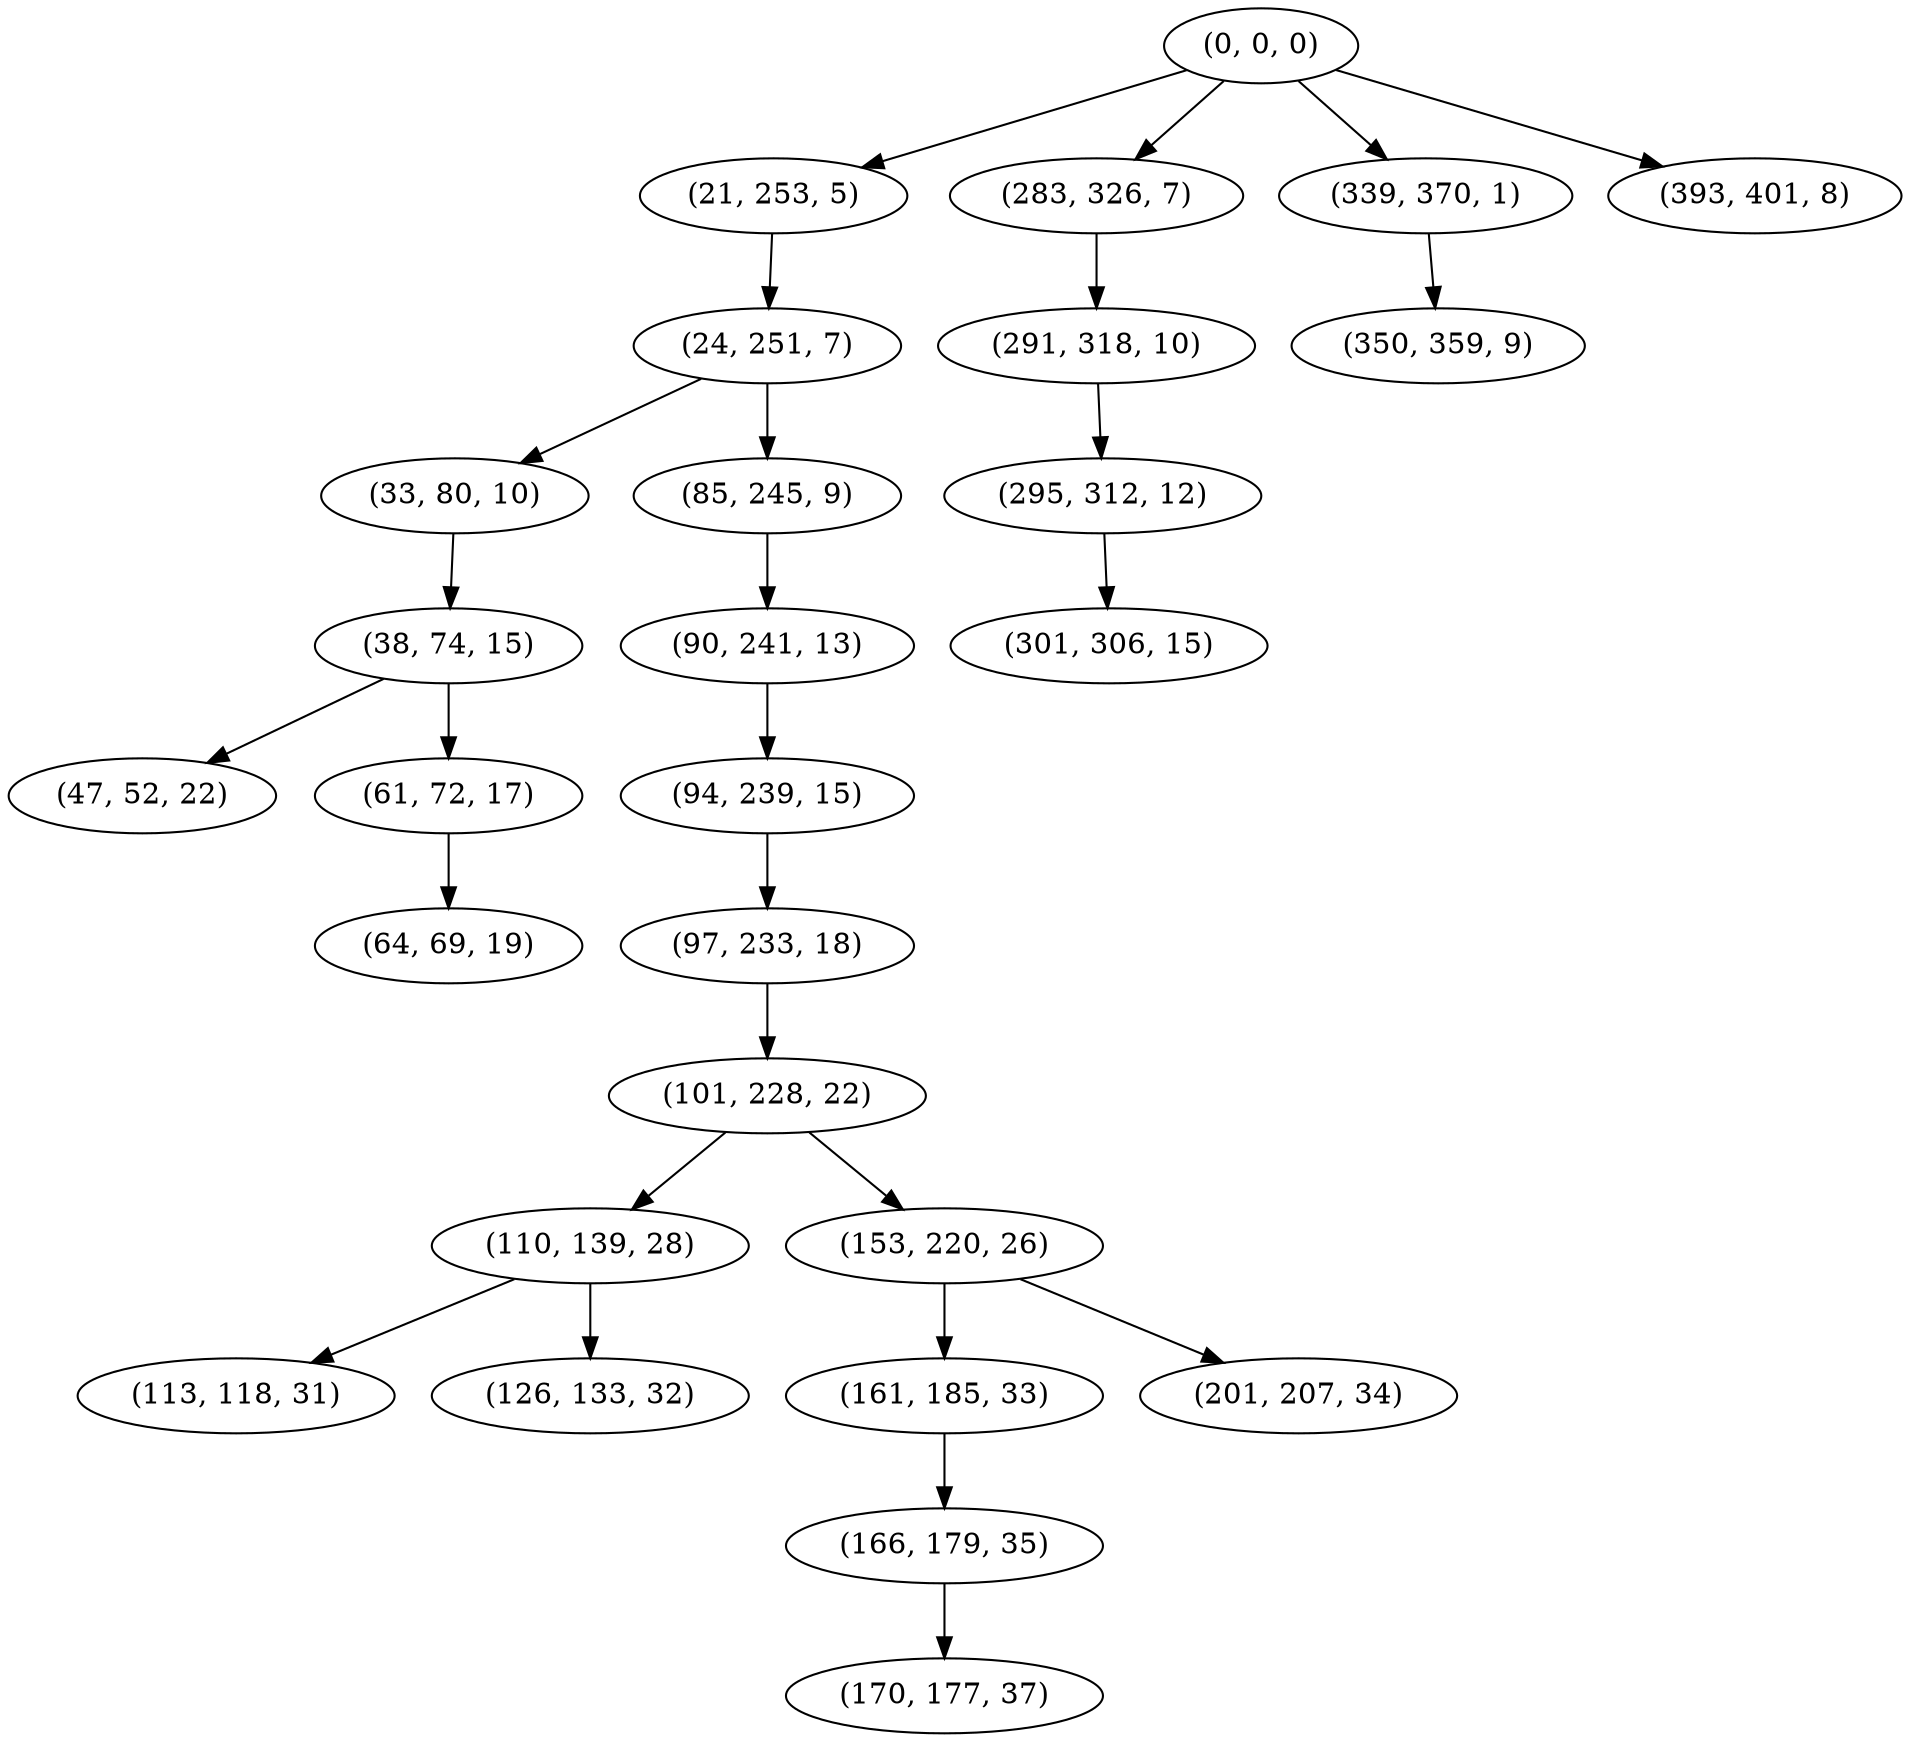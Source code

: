 digraph tree {
    "(0, 0, 0)";
    "(21, 253, 5)";
    "(24, 251, 7)";
    "(33, 80, 10)";
    "(38, 74, 15)";
    "(47, 52, 22)";
    "(61, 72, 17)";
    "(64, 69, 19)";
    "(85, 245, 9)";
    "(90, 241, 13)";
    "(94, 239, 15)";
    "(97, 233, 18)";
    "(101, 228, 22)";
    "(110, 139, 28)";
    "(113, 118, 31)";
    "(126, 133, 32)";
    "(153, 220, 26)";
    "(161, 185, 33)";
    "(166, 179, 35)";
    "(170, 177, 37)";
    "(201, 207, 34)";
    "(283, 326, 7)";
    "(291, 318, 10)";
    "(295, 312, 12)";
    "(301, 306, 15)";
    "(339, 370, 1)";
    "(350, 359, 9)";
    "(393, 401, 8)";
    "(0, 0, 0)" -> "(21, 253, 5)";
    "(0, 0, 0)" -> "(283, 326, 7)";
    "(0, 0, 0)" -> "(339, 370, 1)";
    "(0, 0, 0)" -> "(393, 401, 8)";
    "(21, 253, 5)" -> "(24, 251, 7)";
    "(24, 251, 7)" -> "(33, 80, 10)";
    "(24, 251, 7)" -> "(85, 245, 9)";
    "(33, 80, 10)" -> "(38, 74, 15)";
    "(38, 74, 15)" -> "(47, 52, 22)";
    "(38, 74, 15)" -> "(61, 72, 17)";
    "(61, 72, 17)" -> "(64, 69, 19)";
    "(85, 245, 9)" -> "(90, 241, 13)";
    "(90, 241, 13)" -> "(94, 239, 15)";
    "(94, 239, 15)" -> "(97, 233, 18)";
    "(97, 233, 18)" -> "(101, 228, 22)";
    "(101, 228, 22)" -> "(110, 139, 28)";
    "(101, 228, 22)" -> "(153, 220, 26)";
    "(110, 139, 28)" -> "(113, 118, 31)";
    "(110, 139, 28)" -> "(126, 133, 32)";
    "(153, 220, 26)" -> "(161, 185, 33)";
    "(153, 220, 26)" -> "(201, 207, 34)";
    "(161, 185, 33)" -> "(166, 179, 35)";
    "(166, 179, 35)" -> "(170, 177, 37)";
    "(283, 326, 7)" -> "(291, 318, 10)";
    "(291, 318, 10)" -> "(295, 312, 12)";
    "(295, 312, 12)" -> "(301, 306, 15)";
    "(339, 370, 1)" -> "(350, 359, 9)";
}
